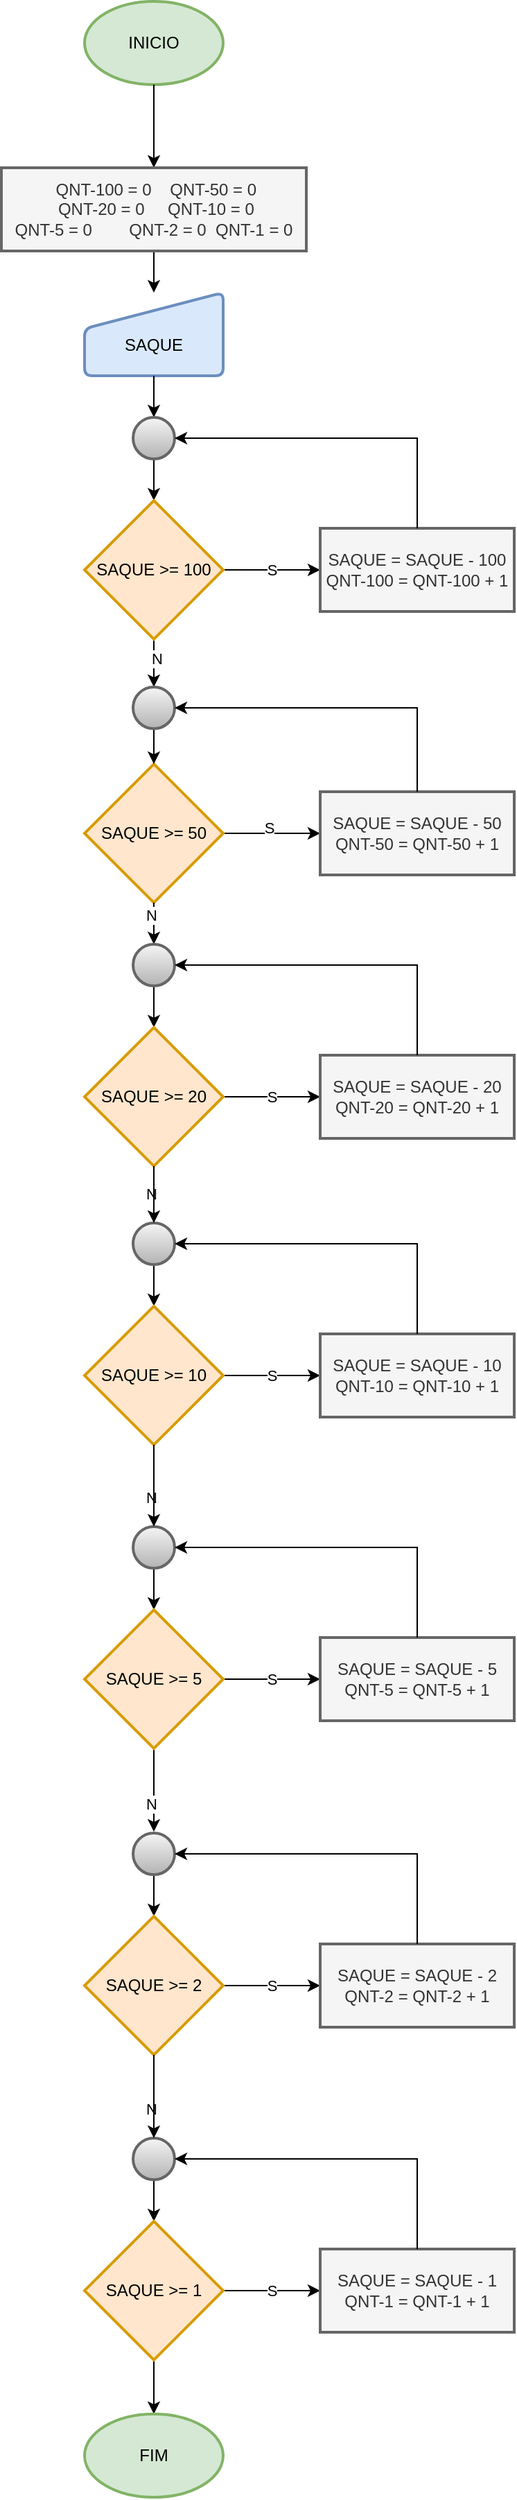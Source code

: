 <mxfile version="26.2.10">
  <diagram id="C5RBs43oDa-KdzZeNtuy" name="Page-1">
    <mxGraphModel dx="2983" dy="1606" grid="1" gridSize="10" guides="1" tooltips="1" connect="1" arrows="1" fold="1" page="1" pageScale="1" pageWidth="827" pageHeight="1169" math="0" shadow="0">
      <root>
        <mxCell id="WIyWlLk6GJQsqaUBKTNV-0" />
        <mxCell id="WIyWlLk6GJQsqaUBKTNV-1" parent="WIyWlLk6GJQsqaUBKTNV-0" />
        <mxCell id="aGrO9-GU3ssrBTv9LyUv-2" value="" style="edgeStyle=orthogonalEdgeStyle;rounded=0;orthogonalLoop=1;jettySize=auto;html=1;" edge="1" parent="WIyWlLk6GJQsqaUBKTNV-1" source="aGrO9-GU3ssrBTv9LyUv-7" target="aGrO9-GU3ssrBTv9LyUv-1">
          <mxGeometry relative="1" as="geometry" />
        </mxCell>
        <mxCell id="aGrO9-GU3ssrBTv9LyUv-0" value="INICIO" style="strokeWidth=2;html=1;shape=mxgraph.flowchart.start_1;whiteSpace=wrap;fillColor=#d5e8d4;strokeColor=#82b366;" vertex="1" parent="WIyWlLk6GJQsqaUBKTNV-1">
          <mxGeometry x="360" y="90" width="100" height="60" as="geometry" />
        </mxCell>
        <mxCell id="aGrO9-GU3ssrBTv9LyUv-4" value="" style="edgeStyle=orthogonalEdgeStyle;rounded=0;orthogonalLoop=1;jettySize=auto;html=1;" edge="1" parent="WIyWlLk6GJQsqaUBKTNV-1" source="aGrO9-GU3ssrBTv9LyUv-39" target="aGrO9-GU3ssrBTv9LyUv-3">
          <mxGeometry relative="1" as="geometry" />
        </mxCell>
        <mxCell id="aGrO9-GU3ssrBTv9LyUv-1" value="&lt;div&gt;&lt;br&gt;&lt;/div&gt;SAQUE" style="html=1;strokeWidth=2;shape=manualInput;whiteSpace=wrap;rounded=1;size=26;arcSize=11;fillColor=#dae8fc;strokeColor=#6c8ebf;" vertex="1" parent="WIyWlLk6GJQsqaUBKTNV-1">
          <mxGeometry x="360" y="300" width="100" height="60" as="geometry" />
        </mxCell>
        <mxCell id="aGrO9-GU3ssrBTv9LyUv-32" value="S" style="edgeStyle=orthogonalEdgeStyle;rounded=0;orthogonalLoop=1;jettySize=auto;html=1;exitX=1;exitY=0.5;exitDx=0;exitDy=0;exitPerimeter=0;entryX=0;entryY=0.5;entryDx=0;entryDy=0;" edge="1" parent="WIyWlLk6GJQsqaUBKTNV-1" source="aGrO9-GU3ssrBTv9LyUv-3" target="aGrO9-GU3ssrBTv9LyUv-5">
          <mxGeometry relative="1" as="geometry" />
        </mxCell>
        <mxCell id="aGrO9-GU3ssrBTv9LyUv-36" value="" style="edgeStyle=orthogonalEdgeStyle;rounded=0;orthogonalLoop=1;jettySize=auto;html=1;" edge="1" parent="WIyWlLk6GJQsqaUBKTNV-1" source="aGrO9-GU3ssrBTv9LyUv-3" target="aGrO9-GU3ssrBTv9LyUv-33">
          <mxGeometry relative="1" as="geometry" />
        </mxCell>
        <mxCell id="aGrO9-GU3ssrBTv9LyUv-45" value="N" style="edgeLabel;html=1;align=center;verticalAlign=middle;resizable=0;points=[];" vertex="1" connectable="0" parent="aGrO9-GU3ssrBTv9LyUv-36">
          <mxGeometry x="-0.376" y="2" relative="1" as="geometry">
            <mxPoint as="offset" />
          </mxGeometry>
        </mxCell>
        <mxCell id="aGrO9-GU3ssrBTv9LyUv-3" value="SAQUE &amp;gt;= 100" style="strokeWidth=2;html=1;shape=mxgraph.flowchart.decision;whiteSpace=wrap;fillColor=#ffe6cc;strokeColor=#d79b00;" vertex="1" parent="WIyWlLk6GJQsqaUBKTNV-1">
          <mxGeometry x="360" y="450" width="100" height="100" as="geometry" />
        </mxCell>
        <mxCell id="aGrO9-GU3ssrBTv9LyUv-5" value="SAQUE = SAQUE - 100&lt;div&gt;QNT-100 = QNT-100 + 1&lt;/div&gt;" style="whiteSpace=wrap;html=1;fillColor=#f5f5f5;strokeColor=#666666;strokeWidth=2;fontColor=#333333;" vertex="1" parent="WIyWlLk6GJQsqaUBKTNV-1">
          <mxGeometry x="530" y="470" width="140" height="60" as="geometry" />
        </mxCell>
        <mxCell id="aGrO9-GU3ssrBTv9LyUv-8" value="" style="edgeStyle=orthogonalEdgeStyle;rounded=0;orthogonalLoop=1;jettySize=auto;html=1;" edge="1" parent="WIyWlLk6GJQsqaUBKTNV-1" source="aGrO9-GU3ssrBTv9LyUv-0" target="aGrO9-GU3ssrBTv9LyUv-7">
          <mxGeometry relative="1" as="geometry">
            <mxPoint x="410" y="240" as="sourcePoint" />
            <mxPoint x="410" y="350" as="targetPoint" />
          </mxGeometry>
        </mxCell>
        <mxCell id="aGrO9-GU3ssrBTv9LyUv-7" value="&lt;div&gt;&amp;nbsp;QNT-100 = 0&amp;nbsp; &amp;nbsp;&amp;nbsp;&lt;span style=&quot;background-color: transparent; color: light-dark(rgb(51, 51, 51), rgb(193, 193, 193));&quot;&gt;QNT-50 = 0&lt;/span&gt;&lt;/div&gt;&lt;div&gt;&amp;nbsp;QNT-20 = 0&amp;nbsp; &amp;nbsp; &amp;nbsp;&lt;span style=&quot;background-color: transparent; color: light-dark(rgb(51, 51, 51), rgb(193, 193, 193));&quot;&gt;QNT-10 = 0&lt;/span&gt;&lt;/div&gt;&lt;div&gt;QNT-5 = 0&amp;nbsp; &amp;nbsp; &amp;nbsp; &amp;nbsp;&amp;nbsp;&lt;span style=&quot;background-color: transparent; color: light-dark(rgb(51, 51, 51), rgb(193, 193, 193));&quot;&gt;QNT-2 = 0&amp;nbsp;&amp;nbsp;&lt;/span&gt;&lt;span style=&quot;background-color: transparent; color: light-dark(rgb(51, 51, 51), rgb(193, 193, 193));&quot;&gt;QNT-1 = 0&lt;/span&gt;&lt;/div&gt;" style="whiteSpace=wrap;html=1;fillColor=#f5f5f5;strokeColor=#666666;strokeWidth=2;fontColor=#333333;" vertex="1" parent="WIyWlLk6GJQsqaUBKTNV-1">
          <mxGeometry x="300" y="210" width="220" height="60" as="geometry" />
        </mxCell>
        <mxCell id="aGrO9-GU3ssrBTv9LyUv-9" value="" style="edgeStyle=orthogonalEdgeStyle;rounded=0;orthogonalLoop=1;jettySize=auto;html=1;" edge="1" parent="WIyWlLk6GJQsqaUBKTNV-1" source="aGrO9-GU3ssrBTv9LyUv-10" target="aGrO9-GU3ssrBTv9LyUv-11">
          <mxGeometry relative="1" as="geometry" />
        </mxCell>
        <mxCell id="aGrO9-GU3ssrBTv9LyUv-47" value="S" style="edgeLabel;html=1;align=center;verticalAlign=middle;resizable=0;points=[];" vertex="1" connectable="0" parent="aGrO9-GU3ssrBTv9LyUv-9">
          <mxGeometry x="-0.051" y="4" relative="1" as="geometry">
            <mxPoint as="offset" />
          </mxGeometry>
        </mxCell>
        <mxCell id="aGrO9-GU3ssrBTv9LyUv-29" value="" style="edgeStyle=orthogonalEdgeStyle;rounded=0;orthogonalLoop=1;jettySize=auto;html=1;" edge="1" parent="WIyWlLk6GJQsqaUBKTNV-1" source="aGrO9-GU3ssrBTv9LyUv-41" target="aGrO9-GU3ssrBTv9LyUv-25">
          <mxGeometry relative="1" as="geometry" />
        </mxCell>
        <mxCell id="aGrO9-GU3ssrBTv9LyUv-10" value="SAQUE &amp;gt;= 50" style="strokeWidth=2;html=1;shape=mxgraph.flowchart.decision;whiteSpace=wrap;fillColor=#ffe6cc;strokeColor=#d79b00;" vertex="1" parent="WIyWlLk6GJQsqaUBKTNV-1">
          <mxGeometry x="360" y="640" width="100" height="100" as="geometry" />
        </mxCell>
        <mxCell id="aGrO9-GU3ssrBTv9LyUv-11" value="SAQUE = SAQUE - 50&lt;div&gt;QNT-50 = QNT-50 + 1&lt;/div&gt;" style="whiteSpace=wrap;html=1;fillColor=#f5f5f5;strokeColor=#666666;strokeWidth=2;fontColor=#333333;" vertex="1" parent="WIyWlLk6GJQsqaUBKTNV-1">
          <mxGeometry x="530" y="660" width="140" height="60" as="geometry" />
        </mxCell>
        <mxCell id="aGrO9-GU3ssrBTv9LyUv-24" value="" style="edgeStyle=orthogonalEdgeStyle;rounded=0;orthogonalLoop=1;jettySize=auto;html=1;" edge="1" parent="WIyWlLk6GJQsqaUBKTNV-1" source="aGrO9-GU3ssrBTv9LyUv-25" target="aGrO9-GU3ssrBTv9LyUv-26">
          <mxGeometry relative="1" as="geometry" />
        </mxCell>
        <mxCell id="aGrO9-GU3ssrBTv9LyUv-49" value="S" style="edgeLabel;html=1;align=center;verticalAlign=middle;resizable=0;points=[];" vertex="1" connectable="0" parent="aGrO9-GU3ssrBTv9LyUv-24">
          <mxGeometry x="0.006" relative="1" as="geometry">
            <mxPoint as="offset" />
          </mxGeometry>
        </mxCell>
        <mxCell id="aGrO9-GU3ssrBTv9LyUv-25" value="SAQUE &amp;gt;= 20" style="strokeWidth=2;html=1;shape=mxgraph.flowchart.decision;whiteSpace=wrap;fillColor=#ffe6cc;strokeColor=#d79b00;" vertex="1" parent="WIyWlLk6GJQsqaUBKTNV-1">
          <mxGeometry x="360" y="830" width="100" height="100" as="geometry" />
        </mxCell>
        <mxCell id="aGrO9-GU3ssrBTv9LyUv-26" value="SAQUE = SAQUE - 20&lt;div&gt;QNT-20 = QNT-20 + 1&lt;/div&gt;" style="whiteSpace=wrap;html=1;fillColor=#f5f5f5;strokeColor=#666666;strokeWidth=2;fontColor=#333333;" vertex="1" parent="WIyWlLk6GJQsqaUBKTNV-1">
          <mxGeometry x="530" y="850" width="140" height="60" as="geometry" />
        </mxCell>
        <mxCell id="aGrO9-GU3ssrBTv9LyUv-37" value="" style="edgeStyle=orthogonalEdgeStyle;rounded=0;orthogonalLoop=1;jettySize=auto;html=1;" edge="1" parent="WIyWlLk6GJQsqaUBKTNV-1" source="aGrO9-GU3ssrBTv9LyUv-33" target="aGrO9-GU3ssrBTv9LyUv-10">
          <mxGeometry relative="1" as="geometry" />
        </mxCell>
        <mxCell id="aGrO9-GU3ssrBTv9LyUv-33" value="" style="strokeWidth=2;html=1;shape=mxgraph.flowchart.start_2;whiteSpace=wrap;fillColor=#f5f5f5;gradientColor=#b3b3b3;strokeColor=#666666;" vertex="1" parent="WIyWlLk6GJQsqaUBKTNV-1">
          <mxGeometry x="395" y="584.5" width="30" height="30" as="geometry" />
        </mxCell>
        <mxCell id="aGrO9-GU3ssrBTv9LyUv-40" value="" style="edgeStyle=orthogonalEdgeStyle;rounded=0;orthogonalLoop=1;jettySize=auto;html=1;" edge="1" parent="WIyWlLk6GJQsqaUBKTNV-1" source="aGrO9-GU3ssrBTv9LyUv-1" target="aGrO9-GU3ssrBTv9LyUv-39">
          <mxGeometry relative="1" as="geometry">
            <mxPoint x="410" y="410" as="sourcePoint" />
            <mxPoint x="410" y="450" as="targetPoint" />
          </mxGeometry>
        </mxCell>
        <mxCell id="aGrO9-GU3ssrBTv9LyUv-39" value="" style="strokeWidth=2;html=1;shape=mxgraph.flowchart.start_2;whiteSpace=wrap;fillColor=#f5f5f5;gradientColor=#b3b3b3;strokeColor=#666666;" vertex="1" parent="WIyWlLk6GJQsqaUBKTNV-1">
          <mxGeometry x="395" y="390" width="30" height="30" as="geometry" />
        </mxCell>
        <mxCell id="aGrO9-GU3ssrBTv9LyUv-42" value="" style="edgeStyle=orthogonalEdgeStyle;rounded=0;orthogonalLoop=1;jettySize=auto;html=1;" edge="1" parent="WIyWlLk6GJQsqaUBKTNV-1" source="aGrO9-GU3ssrBTv9LyUv-10" target="aGrO9-GU3ssrBTv9LyUv-41">
          <mxGeometry relative="1" as="geometry">
            <mxPoint x="410" y="740" as="sourcePoint" />
            <mxPoint x="410" y="830" as="targetPoint" />
          </mxGeometry>
        </mxCell>
        <mxCell id="aGrO9-GU3ssrBTv9LyUv-48" value="N" style="edgeLabel;html=1;align=center;verticalAlign=middle;resizable=0;points=[];" vertex="1" connectable="0" parent="aGrO9-GU3ssrBTv9LyUv-42">
          <mxGeometry x="-0.632" y="-2" relative="1" as="geometry">
            <mxPoint as="offset" />
          </mxGeometry>
        </mxCell>
        <mxCell id="aGrO9-GU3ssrBTv9LyUv-41" value="" style="strokeWidth=2;html=1;shape=mxgraph.flowchart.start_2;whiteSpace=wrap;fillColor=#f5f5f5;gradientColor=#b3b3b3;strokeColor=#666666;" vertex="1" parent="WIyWlLk6GJQsqaUBKTNV-1">
          <mxGeometry x="395" y="770" width="30" height="30" as="geometry" />
        </mxCell>
        <mxCell id="aGrO9-GU3ssrBTv9LyUv-43" style="edgeStyle=orthogonalEdgeStyle;rounded=0;orthogonalLoop=1;jettySize=auto;html=1;exitX=0.5;exitY=0;exitDx=0;exitDy=0;entryX=1;entryY=0.5;entryDx=0;entryDy=0;entryPerimeter=0;" edge="1" parent="WIyWlLk6GJQsqaUBKTNV-1" source="aGrO9-GU3ssrBTv9LyUv-5" target="aGrO9-GU3ssrBTv9LyUv-39">
          <mxGeometry relative="1" as="geometry" />
        </mxCell>
        <mxCell id="aGrO9-GU3ssrBTv9LyUv-46" style="edgeStyle=orthogonalEdgeStyle;rounded=0;orthogonalLoop=1;jettySize=auto;html=1;exitX=0.5;exitY=0;exitDx=0;exitDy=0;entryX=1;entryY=0.5;entryDx=0;entryDy=0;entryPerimeter=0;" edge="1" parent="WIyWlLk6GJQsqaUBKTNV-1" source="aGrO9-GU3ssrBTv9LyUv-11" target="aGrO9-GU3ssrBTv9LyUv-33">
          <mxGeometry relative="1" as="geometry" />
        </mxCell>
        <mxCell id="aGrO9-GU3ssrBTv9LyUv-50" style="edgeStyle=orthogonalEdgeStyle;rounded=0;orthogonalLoop=1;jettySize=auto;html=1;exitX=0.5;exitY=0;exitDx=0;exitDy=0;entryX=1;entryY=0.5;entryDx=0;entryDy=0;entryPerimeter=0;" edge="1" parent="WIyWlLk6GJQsqaUBKTNV-1" source="aGrO9-GU3ssrBTv9LyUv-26" target="aGrO9-GU3ssrBTv9LyUv-41">
          <mxGeometry relative="1" as="geometry" />
        </mxCell>
        <mxCell id="aGrO9-GU3ssrBTv9LyUv-51" value="" style="edgeStyle=orthogonalEdgeStyle;rounded=0;orthogonalLoop=1;jettySize=auto;html=1;" edge="1" parent="WIyWlLk6GJQsqaUBKTNV-1" source="aGrO9-GU3ssrBTv9LyUv-57" target="aGrO9-GU3ssrBTv9LyUv-54">
          <mxGeometry relative="1" as="geometry" />
        </mxCell>
        <mxCell id="aGrO9-GU3ssrBTv9LyUv-52" value="" style="edgeStyle=orthogonalEdgeStyle;rounded=0;orthogonalLoop=1;jettySize=auto;html=1;" edge="1" parent="WIyWlLk6GJQsqaUBKTNV-1" source="aGrO9-GU3ssrBTv9LyUv-54" target="aGrO9-GU3ssrBTv9LyUv-55">
          <mxGeometry relative="1" as="geometry" />
        </mxCell>
        <mxCell id="aGrO9-GU3ssrBTv9LyUv-53" value="S" style="edgeLabel;html=1;align=center;verticalAlign=middle;resizable=0;points=[];" vertex="1" connectable="0" parent="aGrO9-GU3ssrBTv9LyUv-52">
          <mxGeometry x="0.006" relative="1" as="geometry">
            <mxPoint as="offset" />
          </mxGeometry>
        </mxCell>
        <mxCell id="aGrO9-GU3ssrBTv9LyUv-54" value="SAQUE &amp;gt;= 10" style="strokeWidth=2;html=1;shape=mxgraph.flowchart.decision;whiteSpace=wrap;fillColor=#ffe6cc;strokeColor=#d79b00;" vertex="1" parent="WIyWlLk6GJQsqaUBKTNV-1">
          <mxGeometry x="360" y="1031" width="100" height="100" as="geometry" />
        </mxCell>
        <mxCell id="aGrO9-GU3ssrBTv9LyUv-55" value="SAQUE = SAQUE - 10&lt;div&gt;QNT-10 = QNT-10 + 1&lt;/div&gt;" style="whiteSpace=wrap;html=1;fillColor=#f5f5f5;strokeColor=#666666;strokeWidth=2;fontColor=#333333;" vertex="1" parent="WIyWlLk6GJQsqaUBKTNV-1">
          <mxGeometry x="530" y="1051" width="140" height="60" as="geometry" />
        </mxCell>
        <mxCell id="aGrO9-GU3ssrBTv9LyUv-56" value="N" style="edgeLabel;html=1;align=center;verticalAlign=middle;resizable=0;points=[];" vertex="1" connectable="0" parent="WIyWlLk6GJQsqaUBKTNV-1">
          <mxGeometry x="408" y="950" as="geometry" />
        </mxCell>
        <mxCell id="aGrO9-GU3ssrBTv9LyUv-57" value="" style="strokeWidth=2;html=1;shape=mxgraph.flowchart.start_2;whiteSpace=wrap;fillColor=#f5f5f5;gradientColor=#b3b3b3;strokeColor=#666666;" vertex="1" parent="WIyWlLk6GJQsqaUBKTNV-1">
          <mxGeometry x="395" y="971" width="30" height="30" as="geometry" />
        </mxCell>
        <mxCell id="aGrO9-GU3ssrBTv9LyUv-58" style="edgeStyle=orthogonalEdgeStyle;rounded=0;orthogonalLoop=1;jettySize=auto;html=1;exitX=0.5;exitY=0;exitDx=0;exitDy=0;entryX=1;entryY=0.5;entryDx=0;entryDy=0;entryPerimeter=0;" edge="1" parent="WIyWlLk6GJQsqaUBKTNV-1" source="aGrO9-GU3ssrBTv9LyUv-55" target="aGrO9-GU3ssrBTv9LyUv-57">
          <mxGeometry relative="1" as="geometry" />
        </mxCell>
        <mxCell id="aGrO9-GU3ssrBTv9LyUv-59" value="" style="edgeStyle=orthogonalEdgeStyle;rounded=0;orthogonalLoop=1;jettySize=auto;html=1;" edge="1" parent="WIyWlLk6GJQsqaUBKTNV-1" source="aGrO9-GU3ssrBTv9LyUv-65" target="aGrO9-GU3ssrBTv9LyUv-62">
          <mxGeometry relative="1" as="geometry" />
        </mxCell>
        <mxCell id="aGrO9-GU3ssrBTv9LyUv-60" value="" style="edgeStyle=orthogonalEdgeStyle;rounded=0;orthogonalLoop=1;jettySize=auto;html=1;" edge="1" parent="WIyWlLk6GJQsqaUBKTNV-1" source="aGrO9-GU3ssrBTv9LyUv-62" target="aGrO9-GU3ssrBTv9LyUv-63">
          <mxGeometry relative="1" as="geometry" />
        </mxCell>
        <mxCell id="aGrO9-GU3ssrBTv9LyUv-61" value="S" style="edgeLabel;html=1;align=center;verticalAlign=middle;resizable=0;points=[];" vertex="1" connectable="0" parent="aGrO9-GU3ssrBTv9LyUv-60">
          <mxGeometry x="0.006" relative="1" as="geometry">
            <mxPoint as="offset" />
          </mxGeometry>
        </mxCell>
        <mxCell id="aGrO9-GU3ssrBTv9LyUv-85" style="edgeStyle=orthogonalEdgeStyle;rounded=0;orthogonalLoop=1;jettySize=auto;html=1;exitX=0.5;exitY=1;exitDx=0;exitDy=0;exitPerimeter=0;" edge="1" parent="WIyWlLk6GJQsqaUBKTNV-1" source="aGrO9-GU3ssrBTv9LyUv-62">
          <mxGeometry relative="1" as="geometry">
            <mxPoint x="410" y="1410" as="targetPoint" />
          </mxGeometry>
        </mxCell>
        <mxCell id="aGrO9-GU3ssrBTv9LyUv-62" value="SAQUE &amp;gt;= 5" style="strokeWidth=2;html=1;shape=mxgraph.flowchart.decision;whiteSpace=wrap;fillColor=#ffe6cc;strokeColor=#d79b00;" vertex="1" parent="WIyWlLk6GJQsqaUBKTNV-1">
          <mxGeometry x="360" y="1250" width="100" height="100" as="geometry" />
        </mxCell>
        <mxCell id="aGrO9-GU3ssrBTv9LyUv-63" value="SAQUE = SAQUE - 5&lt;div&gt;QNT-5 = QNT-5 + 1&lt;/div&gt;" style="whiteSpace=wrap;html=1;fillColor=#f5f5f5;strokeColor=#666666;strokeWidth=2;fontColor=#333333;" vertex="1" parent="WIyWlLk6GJQsqaUBKTNV-1">
          <mxGeometry x="530" y="1270" width="140" height="60" as="geometry" />
        </mxCell>
        <mxCell id="aGrO9-GU3ssrBTv9LyUv-64" value="N" style="edgeLabel;html=1;align=center;verticalAlign=middle;resizable=0;points=[];" vertex="1" connectable="0" parent="WIyWlLk6GJQsqaUBKTNV-1">
          <mxGeometry x="408" y="1169" as="geometry" />
        </mxCell>
        <mxCell id="aGrO9-GU3ssrBTv9LyUv-65" value="" style="strokeWidth=2;html=1;shape=mxgraph.flowchart.start_2;whiteSpace=wrap;fillColor=#f5f5f5;gradientColor=#b3b3b3;strokeColor=#666666;" vertex="1" parent="WIyWlLk6GJQsqaUBKTNV-1">
          <mxGeometry x="395" y="1190" width="30" height="30" as="geometry" />
        </mxCell>
        <mxCell id="aGrO9-GU3ssrBTv9LyUv-66" style="edgeStyle=orthogonalEdgeStyle;rounded=0;orthogonalLoop=1;jettySize=auto;html=1;exitX=0.5;exitY=0;exitDx=0;exitDy=0;entryX=1;entryY=0.5;entryDx=0;entryDy=0;entryPerimeter=0;" edge="1" parent="WIyWlLk6GJQsqaUBKTNV-1" source="aGrO9-GU3ssrBTv9LyUv-63" target="aGrO9-GU3ssrBTv9LyUv-65">
          <mxGeometry relative="1" as="geometry" />
        </mxCell>
        <mxCell id="aGrO9-GU3ssrBTv9LyUv-67" value="" style="edgeStyle=orthogonalEdgeStyle;rounded=0;orthogonalLoop=1;jettySize=auto;html=1;" edge="1" parent="WIyWlLk6GJQsqaUBKTNV-1" source="aGrO9-GU3ssrBTv9LyUv-73" target="aGrO9-GU3ssrBTv9LyUv-70">
          <mxGeometry relative="1" as="geometry" />
        </mxCell>
        <mxCell id="aGrO9-GU3ssrBTv9LyUv-68" value="" style="edgeStyle=orthogonalEdgeStyle;rounded=0;orthogonalLoop=1;jettySize=auto;html=1;" edge="1" parent="WIyWlLk6GJQsqaUBKTNV-1" source="aGrO9-GU3ssrBTv9LyUv-70" target="aGrO9-GU3ssrBTv9LyUv-71">
          <mxGeometry relative="1" as="geometry" />
        </mxCell>
        <mxCell id="aGrO9-GU3ssrBTv9LyUv-69" value="S" style="edgeLabel;html=1;align=center;verticalAlign=middle;resizable=0;points=[];" vertex="1" connectable="0" parent="aGrO9-GU3ssrBTv9LyUv-68">
          <mxGeometry x="0.006" relative="1" as="geometry">
            <mxPoint as="offset" />
          </mxGeometry>
        </mxCell>
        <mxCell id="aGrO9-GU3ssrBTv9LyUv-70" value="SAQUE &amp;gt;= 2" style="strokeWidth=2;html=1;shape=mxgraph.flowchart.decision;whiteSpace=wrap;fillColor=#ffe6cc;strokeColor=#d79b00;" vertex="1" parent="WIyWlLk6GJQsqaUBKTNV-1">
          <mxGeometry x="360" y="1471" width="100" height="100" as="geometry" />
        </mxCell>
        <mxCell id="aGrO9-GU3ssrBTv9LyUv-71" value="SAQUE = SAQUE - 2&lt;div&gt;QNT-2 = QNT-2 + 1&lt;/div&gt;" style="whiteSpace=wrap;html=1;fillColor=#f5f5f5;strokeColor=#666666;strokeWidth=2;fontColor=#333333;" vertex="1" parent="WIyWlLk6GJQsqaUBKTNV-1">
          <mxGeometry x="530" y="1491" width="140" height="60" as="geometry" />
        </mxCell>
        <mxCell id="aGrO9-GU3ssrBTv9LyUv-72" value="N" style="edgeLabel;html=1;align=center;verticalAlign=middle;resizable=0;points=[];" vertex="1" connectable="0" parent="WIyWlLk6GJQsqaUBKTNV-1">
          <mxGeometry x="408" y="1390" as="geometry" />
        </mxCell>
        <mxCell id="aGrO9-GU3ssrBTv9LyUv-73" value="" style="strokeWidth=2;html=1;shape=mxgraph.flowchart.start_2;whiteSpace=wrap;fillColor=#f5f5f5;gradientColor=#b3b3b3;strokeColor=#666666;" vertex="1" parent="WIyWlLk6GJQsqaUBKTNV-1">
          <mxGeometry x="395" y="1411" width="30" height="30" as="geometry" />
        </mxCell>
        <mxCell id="aGrO9-GU3ssrBTv9LyUv-74" style="edgeStyle=orthogonalEdgeStyle;rounded=0;orthogonalLoop=1;jettySize=auto;html=1;exitX=0.5;exitY=0;exitDx=0;exitDy=0;entryX=1;entryY=0.5;entryDx=0;entryDy=0;entryPerimeter=0;" edge="1" parent="WIyWlLk6GJQsqaUBKTNV-1" source="aGrO9-GU3ssrBTv9LyUv-71" target="aGrO9-GU3ssrBTv9LyUv-73">
          <mxGeometry relative="1" as="geometry" />
        </mxCell>
        <mxCell id="aGrO9-GU3ssrBTv9LyUv-75" value="" style="edgeStyle=orthogonalEdgeStyle;rounded=0;orthogonalLoop=1;jettySize=auto;html=1;" edge="1" parent="WIyWlLk6GJQsqaUBKTNV-1" source="aGrO9-GU3ssrBTv9LyUv-81" target="aGrO9-GU3ssrBTv9LyUv-78">
          <mxGeometry relative="1" as="geometry" />
        </mxCell>
        <mxCell id="aGrO9-GU3ssrBTv9LyUv-76" value="" style="edgeStyle=orthogonalEdgeStyle;rounded=0;orthogonalLoop=1;jettySize=auto;html=1;" edge="1" parent="WIyWlLk6GJQsqaUBKTNV-1" source="aGrO9-GU3ssrBTv9LyUv-78" target="aGrO9-GU3ssrBTv9LyUv-79">
          <mxGeometry relative="1" as="geometry" />
        </mxCell>
        <mxCell id="aGrO9-GU3ssrBTv9LyUv-77" value="S" style="edgeLabel;html=1;align=center;verticalAlign=middle;resizable=0;points=[];" vertex="1" connectable="0" parent="aGrO9-GU3ssrBTv9LyUv-76">
          <mxGeometry x="0.006" relative="1" as="geometry">
            <mxPoint as="offset" />
          </mxGeometry>
        </mxCell>
        <mxCell id="aGrO9-GU3ssrBTv9LyUv-88" value="" style="edgeStyle=orthogonalEdgeStyle;rounded=0;orthogonalLoop=1;jettySize=auto;html=1;" edge="1" parent="WIyWlLk6GJQsqaUBKTNV-1" source="aGrO9-GU3ssrBTv9LyUv-78" target="aGrO9-GU3ssrBTv9LyUv-87">
          <mxGeometry relative="1" as="geometry" />
        </mxCell>
        <mxCell id="aGrO9-GU3ssrBTv9LyUv-78" value="SAQUE &amp;gt;= 1" style="strokeWidth=2;html=1;shape=mxgraph.flowchart.decision;whiteSpace=wrap;fillColor=#ffe6cc;strokeColor=#d79b00;" vertex="1" parent="WIyWlLk6GJQsqaUBKTNV-1">
          <mxGeometry x="360" y="1691" width="100" height="100" as="geometry" />
        </mxCell>
        <mxCell id="aGrO9-GU3ssrBTv9LyUv-79" value="SAQUE = SAQUE - 1&lt;div&gt;QNT-1 = QNT-1 + 1&lt;/div&gt;" style="whiteSpace=wrap;html=1;fillColor=#f5f5f5;strokeColor=#666666;strokeWidth=2;fontColor=#333333;" vertex="1" parent="WIyWlLk6GJQsqaUBKTNV-1">
          <mxGeometry x="530" y="1711" width="140" height="60" as="geometry" />
        </mxCell>
        <mxCell id="aGrO9-GU3ssrBTv9LyUv-80" value="N" style="edgeLabel;html=1;align=center;verticalAlign=middle;resizable=0;points=[];" vertex="1" connectable="0" parent="WIyWlLk6GJQsqaUBKTNV-1">
          <mxGeometry x="408" y="1610" as="geometry" />
        </mxCell>
        <mxCell id="aGrO9-GU3ssrBTv9LyUv-81" value="" style="strokeWidth=2;html=1;shape=mxgraph.flowchart.start_2;whiteSpace=wrap;fillColor=#f5f5f5;gradientColor=#b3b3b3;strokeColor=#666666;" vertex="1" parent="WIyWlLk6GJQsqaUBKTNV-1">
          <mxGeometry x="395" y="1631" width="30" height="30" as="geometry" />
        </mxCell>
        <mxCell id="aGrO9-GU3ssrBTv9LyUv-82" style="edgeStyle=orthogonalEdgeStyle;rounded=0;orthogonalLoop=1;jettySize=auto;html=1;exitX=0.5;exitY=0;exitDx=0;exitDy=0;entryX=1;entryY=0.5;entryDx=0;entryDy=0;entryPerimeter=0;" edge="1" parent="WIyWlLk6GJQsqaUBKTNV-1" source="aGrO9-GU3ssrBTv9LyUv-79" target="aGrO9-GU3ssrBTv9LyUv-81">
          <mxGeometry relative="1" as="geometry" />
        </mxCell>
        <mxCell id="aGrO9-GU3ssrBTv9LyUv-83" style="edgeStyle=orthogonalEdgeStyle;rounded=0;orthogonalLoop=1;jettySize=auto;html=1;exitX=0.5;exitY=1;exitDx=0;exitDy=0;exitPerimeter=0;entryX=0.5;entryY=0;entryDx=0;entryDy=0;entryPerimeter=0;" edge="1" parent="WIyWlLk6GJQsqaUBKTNV-1" source="aGrO9-GU3ssrBTv9LyUv-25" target="aGrO9-GU3ssrBTv9LyUv-57">
          <mxGeometry relative="1" as="geometry" />
        </mxCell>
        <mxCell id="aGrO9-GU3ssrBTv9LyUv-84" style="edgeStyle=orthogonalEdgeStyle;rounded=0;orthogonalLoop=1;jettySize=auto;html=1;exitX=0.5;exitY=1;exitDx=0;exitDy=0;exitPerimeter=0;entryX=0.5;entryY=0;entryDx=0;entryDy=0;entryPerimeter=0;" edge="1" parent="WIyWlLk6GJQsqaUBKTNV-1" source="aGrO9-GU3ssrBTv9LyUv-54" target="aGrO9-GU3ssrBTv9LyUv-65">
          <mxGeometry relative="1" as="geometry" />
        </mxCell>
        <mxCell id="aGrO9-GU3ssrBTv9LyUv-86" style="edgeStyle=orthogonalEdgeStyle;rounded=0;orthogonalLoop=1;jettySize=auto;html=1;exitX=0.5;exitY=1;exitDx=0;exitDy=0;exitPerimeter=0;entryX=0.5;entryY=0;entryDx=0;entryDy=0;entryPerimeter=0;" edge="1" parent="WIyWlLk6GJQsqaUBKTNV-1" source="aGrO9-GU3ssrBTv9LyUv-70" target="aGrO9-GU3ssrBTv9LyUv-81">
          <mxGeometry relative="1" as="geometry" />
        </mxCell>
        <mxCell id="aGrO9-GU3ssrBTv9LyUv-87" value="FIM" style="strokeWidth=2;html=1;shape=mxgraph.flowchart.start_1;whiteSpace=wrap;fillColor=#d5e8d4;strokeColor=#82b366;" vertex="1" parent="WIyWlLk6GJQsqaUBKTNV-1">
          <mxGeometry x="360" y="1830" width="100" height="60" as="geometry" />
        </mxCell>
      </root>
    </mxGraphModel>
  </diagram>
</mxfile>
